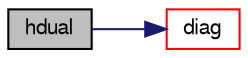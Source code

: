 digraph "hdual"
{
  bgcolor="transparent";
  edge [fontname="FreeSans",fontsize="10",labelfontname="FreeSans",labelfontsize="10"];
  node [fontname="FreeSans",fontsize="10",shape=record];
  rankdir="LR";
  Node69574 [label="hdual",height=0.2,width=0.4,color="black", fillcolor="grey75", style="filled", fontcolor="black"];
  Node69574 -> Node69575 [color="midnightblue",fontsize="10",style="solid",fontname="FreeSans"];
  Node69575 [label="diag",height=0.2,width=0.4,color="red",URL="$a21124.html#a8cdb0ba0633c91ed7041368519cd217c"];
}
